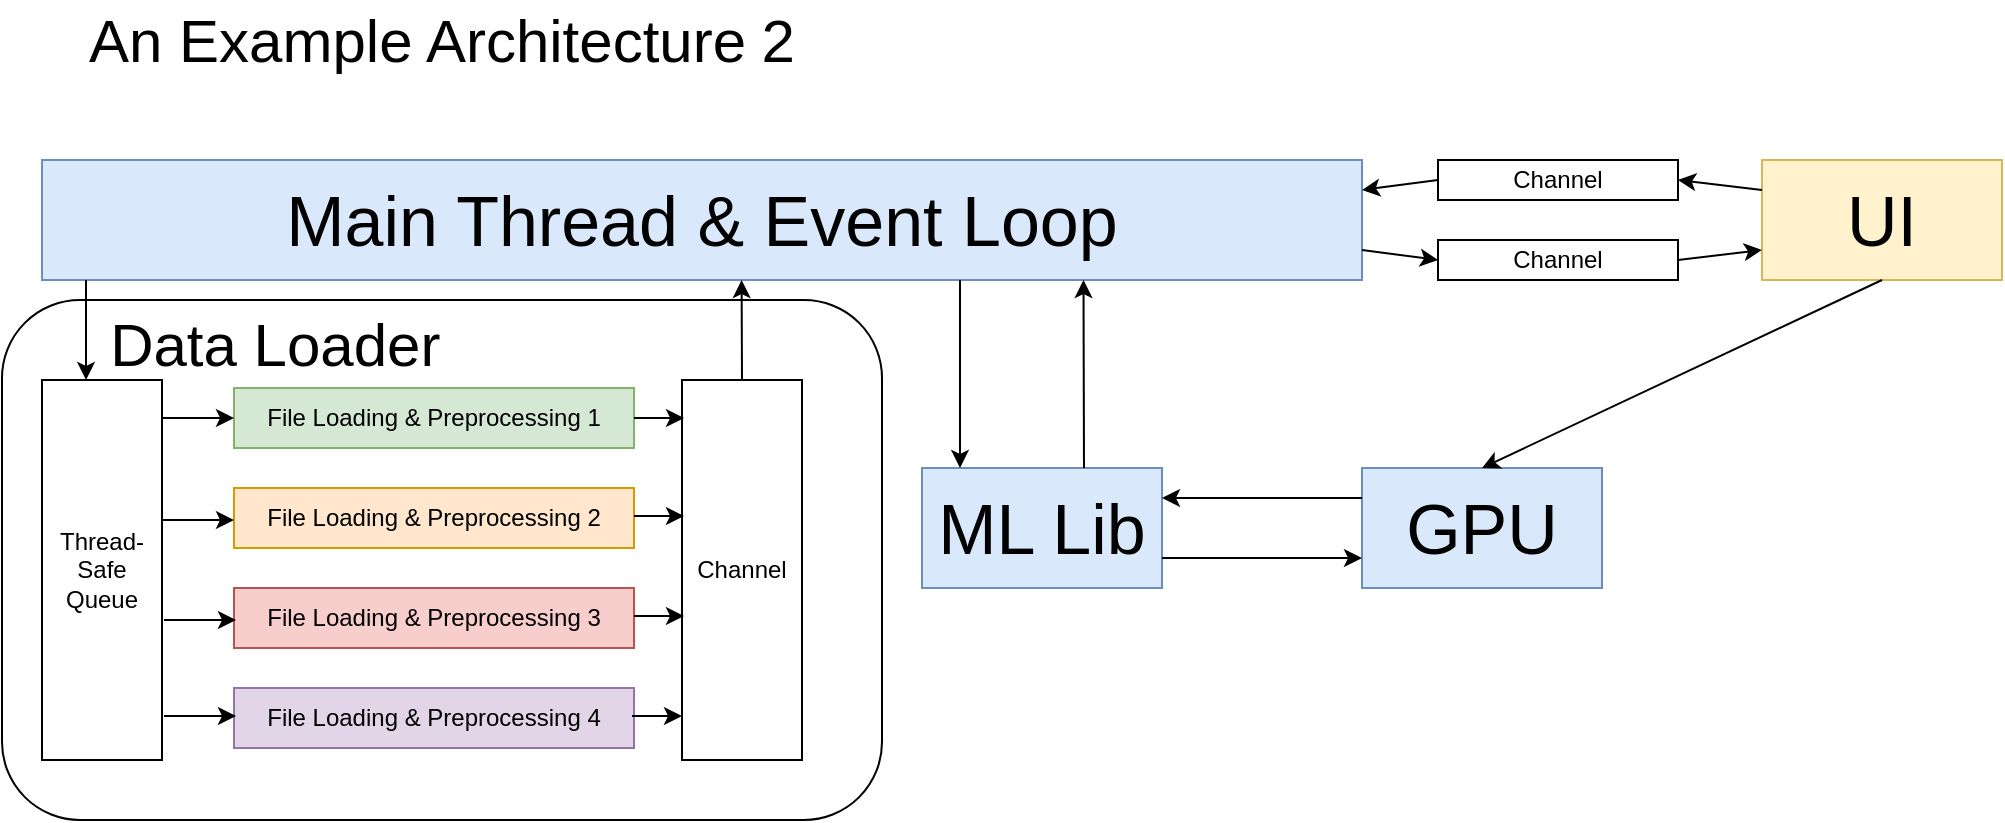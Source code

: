 <mxfile version="22.1.4" type="device">
  <diagram name="Page-1" id="VZIIqRRXdtm2IghGHygO">
    <mxGraphModel dx="1894" dy="404" grid="1" gridSize="10" guides="1" tooltips="1" connect="1" arrows="1" fold="1" page="1" pageScale="1" pageWidth="1100" pageHeight="850" math="0" shadow="0">
      <root>
        <mxCell id="0" />
        <mxCell id="1" parent="0" />
        <mxCell id="0mPEtGNie8D6mIqFINHg-2" value="&lt;div align=&quot;left&quot;&gt;&lt;font style=&quot;font-size: 30px;&quot;&gt;Data Loader&amp;nbsp;&amp;nbsp;&amp;nbsp;&amp;nbsp;&amp;nbsp;&amp;nbsp;&amp;nbsp;&amp;nbsp;&amp;nbsp;&amp;nbsp;&amp;nbsp;&amp;nbsp;&amp;nbsp;&amp;nbsp;&amp;nbsp;&amp;nbsp;&amp;nbsp;&amp;nbsp;&amp;nbsp;&amp;nbsp; &lt;br&gt;&lt;/font&gt;&lt;/div&gt;&lt;div align=&quot;left&quot;&gt;&lt;br&gt;&lt;/div&gt;&lt;div align=&quot;left&quot;&gt;&lt;br&gt;&lt;/div&gt;&lt;div align=&quot;left&quot;&gt;&lt;br&gt;&lt;/div&gt;&lt;div align=&quot;left&quot;&gt;&lt;br&gt;&lt;/div&gt;&lt;div align=&quot;left&quot;&gt;&lt;br&gt;&lt;/div&gt;&lt;div align=&quot;left&quot;&gt;&lt;br&gt;&lt;/div&gt;&lt;div align=&quot;left&quot;&gt;&lt;br&gt;&lt;/div&gt;&lt;div align=&quot;left&quot;&gt;&lt;br&gt;&lt;/div&gt;&lt;div align=&quot;left&quot;&gt;&lt;br&gt;&lt;/div&gt;&lt;div align=&quot;left&quot;&gt;&lt;br&gt;&lt;/div&gt;&lt;div align=&quot;left&quot;&gt;&lt;br&gt;&lt;/div&gt;&lt;div align=&quot;left&quot;&gt;&lt;br&gt;&lt;/div&gt;&lt;div align=&quot;left&quot;&gt;&lt;br&gt;&lt;/div&gt;&lt;div align=&quot;left&quot;&gt;&lt;br&gt;&lt;/div&gt;&lt;div align=&quot;left&quot;&gt;&lt;br&gt;&lt;/div&gt;" style="rounded=1;whiteSpace=wrap;html=1;" vertex="1" parent="1">
          <mxGeometry x="-20" y="150" width="440" height="260" as="geometry" />
        </mxCell>
        <mxCell id="_TdYrGXOl9mhUC9RWLGF-2" value="&lt;font style=&quot;font-size: 35px;&quot;&gt;Main Thread&lt;/font&gt;&lt;font style=&quot;font-size: 35px;&quot;&gt; &amp;amp; Event Loop&lt;/font&gt;" style="rounded=0;whiteSpace=wrap;html=1;fillColor=#dae8fc;strokeColor=#6c8ebf;" parent="1" vertex="1">
          <mxGeometry y="80" width="660" height="60" as="geometry" />
        </mxCell>
        <mxCell id="_TdYrGXOl9mhUC9RWLGF-3" value="&lt;font style=&quot;font-size: 30px;&quot;&gt;An Example Architecture&lt;/font&gt;&lt;font style=&quot;font-size: 28px;&quot;&gt; &lt;/font&gt;&lt;font style=&quot;font-size: 30px;&quot;&gt;2&lt;/font&gt;" style="text;html=1;strokeColor=none;fillColor=none;align=center;verticalAlign=middle;whiteSpace=wrap;rounded=0;" parent="1" vertex="1">
          <mxGeometry width="400" height="40" as="geometry" />
        </mxCell>
        <mxCell id="_TdYrGXOl9mhUC9RWLGF-5" value="Thread-Safe Queue" style="rounded=0;whiteSpace=wrap;html=1;" parent="1" vertex="1">
          <mxGeometry y="190" width="60" height="190" as="geometry" />
        </mxCell>
        <mxCell id="_TdYrGXOl9mhUC9RWLGF-7" value="" style="endArrow=classic;html=1;rounded=0;entryX=0.367;entryY=0;entryDx=0;entryDy=0;entryPerimeter=0;" parent="1" target="_TdYrGXOl9mhUC9RWLGF-5" edge="1">
          <mxGeometry width="50" height="50" relative="1" as="geometry">
            <mxPoint x="22" y="140" as="sourcePoint" />
            <mxPoint x="390" y="240" as="targetPoint" />
          </mxGeometry>
        </mxCell>
        <mxCell id="_TdYrGXOl9mhUC9RWLGF-8" value="File Loading &amp;amp; Preprocessing 1" style="rounded=0;whiteSpace=wrap;html=1;fillColor=#d5e8d4;strokeColor=#82b366;" parent="1" vertex="1">
          <mxGeometry x="96" y="194" width="200" height="30" as="geometry" />
        </mxCell>
        <mxCell id="_TdYrGXOl9mhUC9RWLGF-9" value="File Loading &amp;amp; Preprocessing 2" style="rounded=0;whiteSpace=wrap;html=1;fillColor=#ffe6cc;strokeColor=#d79b00;" parent="1" vertex="1">
          <mxGeometry x="96" y="244" width="200" height="30" as="geometry" />
        </mxCell>
        <mxCell id="_TdYrGXOl9mhUC9RWLGF-10" value="File Loading &amp;amp; Preprocessing 3" style="rounded=0;whiteSpace=wrap;html=1;fillColor=#f8cecc;strokeColor=#b85450;" parent="1" vertex="1">
          <mxGeometry x="96" y="294" width="200" height="30" as="geometry" />
        </mxCell>
        <mxCell id="_TdYrGXOl9mhUC9RWLGF-14" value="File Loading &amp;amp; Preprocessing 4" style="rounded=0;whiteSpace=wrap;html=1;fillColor=#e1d5e7;strokeColor=#9673a6;shadow=0;glass=0;" parent="1" vertex="1">
          <mxGeometry x="96" y="344" width="200" height="30" as="geometry" />
        </mxCell>
        <mxCell id="_TdYrGXOl9mhUC9RWLGF-17" value="" style="endArrow=classic;html=1;rounded=0;exitX=1.067;exitY=0.105;exitDx=0;exitDy=0;exitPerimeter=0;" parent="1" edge="1">
          <mxGeometry width="50" height="50" relative="1" as="geometry">
            <mxPoint x="60.02" y="259.95" as="sourcePoint" />
            <mxPoint x="96" y="260" as="targetPoint" />
          </mxGeometry>
        </mxCell>
        <mxCell id="_TdYrGXOl9mhUC9RWLGF-18" value="" style="endArrow=classic;html=1;rounded=0;exitX=1.067;exitY=0.105;exitDx=0;exitDy=0;exitPerimeter=0;" parent="1" edge="1">
          <mxGeometry width="50" height="50" relative="1" as="geometry">
            <mxPoint x="61.02" y="309.95" as="sourcePoint" />
            <mxPoint x="97" y="310" as="targetPoint" />
          </mxGeometry>
        </mxCell>
        <mxCell id="_TdYrGXOl9mhUC9RWLGF-19" value="" style="endArrow=classic;html=1;rounded=0;exitX=1.067;exitY=0.105;exitDx=0;exitDy=0;exitPerimeter=0;" parent="1" edge="1">
          <mxGeometry width="50" height="50" relative="1" as="geometry">
            <mxPoint x="61.02" y="357.95" as="sourcePoint" />
            <mxPoint x="97" y="358" as="targetPoint" />
          </mxGeometry>
        </mxCell>
        <mxCell id="_TdYrGXOl9mhUC9RWLGF-20" value="Channel" style="rounded=0;whiteSpace=wrap;html=1;" parent="1" vertex="1">
          <mxGeometry x="320" y="190" width="60" height="190" as="geometry" />
        </mxCell>
        <mxCell id="_TdYrGXOl9mhUC9RWLGF-21" value="" style="endArrow=classic;html=1;rounded=0;exitX=1;exitY=0.5;exitDx=0;exitDy=0;entryX=0.017;entryY=0.1;entryDx=0;entryDy=0;entryPerimeter=0;" parent="1" source="_TdYrGXOl9mhUC9RWLGF-8" target="_TdYrGXOl9mhUC9RWLGF-20" edge="1">
          <mxGeometry width="50" height="50" relative="1" as="geometry">
            <mxPoint x="340" y="290" as="sourcePoint" />
            <mxPoint x="390" y="240" as="targetPoint" />
          </mxGeometry>
        </mxCell>
        <mxCell id="_TdYrGXOl9mhUC9RWLGF-22" value="" style="endArrow=classic;html=1;rounded=0;exitX=1;exitY=0.5;exitDx=0;exitDy=0;entryX=0.017;entryY=0.1;entryDx=0;entryDy=0;entryPerimeter=0;" parent="1" edge="1">
          <mxGeometry width="50" height="50" relative="1" as="geometry">
            <mxPoint x="296" y="258" as="sourcePoint" />
            <mxPoint x="321" y="258" as="targetPoint" />
          </mxGeometry>
        </mxCell>
        <mxCell id="_TdYrGXOl9mhUC9RWLGF-23" value="" style="endArrow=classic;html=1;rounded=0;exitX=1;exitY=0.5;exitDx=0;exitDy=0;entryX=0.017;entryY=0.1;entryDx=0;entryDy=0;entryPerimeter=0;" parent="1" edge="1">
          <mxGeometry width="50" height="50" relative="1" as="geometry">
            <mxPoint x="296" y="308" as="sourcePoint" />
            <mxPoint x="321" y="308" as="targetPoint" />
          </mxGeometry>
        </mxCell>
        <mxCell id="_TdYrGXOl9mhUC9RWLGF-24" value="" style="endArrow=classic;html=1;rounded=0;exitX=1;exitY=0.5;exitDx=0;exitDy=0;entryX=0.017;entryY=0.1;entryDx=0;entryDy=0;entryPerimeter=0;" parent="1" edge="1">
          <mxGeometry width="50" height="50" relative="1" as="geometry">
            <mxPoint x="295" y="358" as="sourcePoint" />
            <mxPoint x="320" y="358" as="targetPoint" />
          </mxGeometry>
        </mxCell>
        <mxCell id="_TdYrGXOl9mhUC9RWLGF-25" value="Channel" style="rounded=0;whiteSpace=wrap;html=1;" parent="1" vertex="1">
          <mxGeometry x="698" y="80" width="120" height="20" as="geometry" />
        </mxCell>
        <mxCell id="_TdYrGXOl9mhUC9RWLGF-26" value="Channel" style="rounded=0;whiteSpace=wrap;html=1;" parent="1" vertex="1">
          <mxGeometry x="698" y="120" width="120" height="20" as="geometry" />
        </mxCell>
        <mxCell id="_TdYrGXOl9mhUC9RWLGF-27" value="&lt;font style=&quot;font-size: 35px;&quot;&gt;UI&lt;/font&gt;" style="rounded=0;whiteSpace=wrap;html=1;fillColor=#fff2cc;strokeColor=#d6b656;" parent="1" vertex="1">
          <mxGeometry x="860" y="80" width="120" height="60" as="geometry" />
        </mxCell>
        <mxCell id="_TdYrGXOl9mhUC9RWLGF-31" value="" style="endArrow=classic;html=1;rounded=0;exitX=0;exitY=0.25;exitDx=0;exitDy=0;entryX=1;entryY=0.5;entryDx=0;entryDy=0;" parent="1" source="_TdYrGXOl9mhUC9RWLGF-27" target="_TdYrGXOl9mhUC9RWLGF-25" edge="1">
          <mxGeometry width="50" height="50" relative="1" as="geometry">
            <mxPoint x="740" y="290" as="sourcePoint" />
            <mxPoint x="790" y="240" as="targetPoint" />
          </mxGeometry>
        </mxCell>
        <mxCell id="_TdYrGXOl9mhUC9RWLGF-32" value="" style="endArrow=classic;html=1;rounded=0;exitX=1;exitY=0.75;exitDx=0;exitDy=0;entryX=0;entryY=0.5;entryDx=0;entryDy=0;" parent="1" source="_TdYrGXOl9mhUC9RWLGF-2" target="_TdYrGXOl9mhUC9RWLGF-26" edge="1">
          <mxGeometry width="50" height="50" relative="1" as="geometry">
            <mxPoint x="870" y="105" as="sourcePoint" />
            <mxPoint x="828" y="100" as="targetPoint" />
          </mxGeometry>
        </mxCell>
        <mxCell id="_TdYrGXOl9mhUC9RWLGF-33" value="" style="endArrow=classic;html=1;rounded=0;exitX=1;exitY=0.5;exitDx=0;exitDy=0;entryX=0;entryY=0.75;entryDx=0;entryDy=0;" parent="1" source="_TdYrGXOl9mhUC9RWLGF-26" target="_TdYrGXOl9mhUC9RWLGF-27" edge="1">
          <mxGeometry width="50" height="50" relative="1" as="geometry">
            <mxPoint x="880" y="115" as="sourcePoint" />
            <mxPoint x="838" y="110" as="targetPoint" />
          </mxGeometry>
        </mxCell>
        <mxCell id="_TdYrGXOl9mhUC9RWLGF-34" value="" style="endArrow=classic;html=1;rounded=0;entryX=1;entryY=0.25;entryDx=0;entryDy=0;exitX=0;exitY=0.5;exitDx=0;exitDy=0;" parent="1" source="_TdYrGXOl9mhUC9RWLGF-25" target="_TdYrGXOl9mhUC9RWLGF-2" edge="1">
          <mxGeometry width="50" height="50" relative="1" as="geometry">
            <mxPoint x="740" y="290" as="sourcePoint" />
            <mxPoint x="790" y="240" as="targetPoint" />
          </mxGeometry>
        </mxCell>
        <mxCell id="_TdYrGXOl9mhUC9RWLGF-35" value="&lt;font style=&quot;font-size: 35px;&quot;&gt;ML Lib&lt;br&gt;&lt;/font&gt;" style="rounded=0;whiteSpace=wrap;html=1;fillColor=#dae8fc;strokeColor=#6c8ebf;" parent="1" vertex="1">
          <mxGeometry x="440" y="234" width="120" height="60" as="geometry" />
        </mxCell>
        <mxCell id="_TdYrGXOl9mhUC9RWLGF-36" value="&lt;font style=&quot;font-size: 35px;&quot;&gt;GPU&lt;/font&gt;" style="rounded=0;whiteSpace=wrap;html=1;fillColor=#dae8fc;strokeColor=#6c8ebf;" parent="1" vertex="1">
          <mxGeometry x="660" y="234" width="120" height="60" as="geometry" />
        </mxCell>
        <mxCell id="_TdYrGXOl9mhUC9RWLGF-37" value="" style="endArrow=classic;html=1;rounded=0;exitX=1;exitY=0.75;exitDx=0;exitDy=0;entryX=0;entryY=0.75;entryDx=0;entryDy=0;" parent="1" source="_TdYrGXOl9mhUC9RWLGF-35" target="_TdYrGXOl9mhUC9RWLGF-36" edge="1">
          <mxGeometry width="50" height="50" relative="1" as="geometry">
            <mxPoint x="630" y="290" as="sourcePoint" />
            <mxPoint x="680" y="240" as="targetPoint" />
          </mxGeometry>
        </mxCell>
        <mxCell id="_TdYrGXOl9mhUC9RWLGF-39" value="" style="endArrow=classic;html=1;rounded=0;entryX=0.25;entryY=0;entryDx=0;entryDy=0;" parent="1" edge="1">
          <mxGeometry width="50" height="50" relative="1" as="geometry">
            <mxPoint x="459" y="140" as="sourcePoint" />
            <mxPoint x="459" y="234" as="targetPoint" />
          </mxGeometry>
        </mxCell>
        <mxCell id="_TdYrGXOl9mhUC9RWLGF-44" value="" style="endArrow=classic;html=1;rounded=0;entryX=0.789;entryY=1;entryDx=0;entryDy=0;entryPerimeter=0;exitX=0.675;exitY=0;exitDx=0;exitDy=0;exitPerimeter=0;" parent="1" source="_TdYrGXOl9mhUC9RWLGF-35" target="_TdYrGXOl9mhUC9RWLGF-2" edge="1">
          <mxGeometry width="50" height="50" relative="1" as="geometry">
            <mxPoint x="520" y="230" as="sourcePoint" />
            <mxPoint x="469" y="244" as="targetPoint" />
          </mxGeometry>
        </mxCell>
        <mxCell id="_TdYrGXOl9mhUC9RWLGF-45" value="" style="endArrow=classic;html=1;rounded=0;exitX=0;exitY=0.25;exitDx=0;exitDy=0;entryX=1;entryY=0.25;entryDx=0;entryDy=0;" parent="1" source="_TdYrGXOl9mhUC9RWLGF-36" target="_TdYrGXOl9mhUC9RWLGF-35" edge="1">
          <mxGeometry width="50" height="50" relative="1" as="geometry">
            <mxPoint x="570" y="289" as="sourcePoint" />
            <mxPoint x="670" y="289" as="targetPoint" />
          </mxGeometry>
        </mxCell>
        <mxCell id="_TdYrGXOl9mhUC9RWLGF-46" value="" style="endArrow=classic;html=1;rounded=0;exitX=0.5;exitY=1;exitDx=0;exitDy=0;entryX=0.5;entryY=0;entryDx=0;entryDy=0;" parent="1" source="_TdYrGXOl9mhUC9RWLGF-27" target="_TdYrGXOl9mhUC9RWLGF-36" edge="1">
          <mxGeometry width="50" height="50" relative="1" as="geometry">
            <mxPoint x="630" y="290" as="sourcePoint" />
            <mxPoint x="680" y="240" as="targetPoint" />
          </mxGeometry>
        </mxCell>
        <mxCell id="kxOVCbOjTyR0LZGigW59-1" value="" style="endArrow=classic;html=1;rounded=0;entryX=0.53;entryY=1;entryDx=0;entryDy=0;entryPerimeter=0;" parent="1" target="_TdYrGXOl9mhUC9RWLGF-2" edge="1">
          <mxGeometry width="50" height="50" relative="1" as="geometry">
            <mxPoint x="350" y="190" as="sourcePoint" />
            <mxPoint x="430" y="180" as="targetPoint" />
          </mxGeometry>
        </mxCell>
        <mxCell id="0mPEtGNie8D6mIqFINHg-3" value="" style="endArrow=classic;html=1;rounded=0;exitX=1.067;exitY=0.105;exitDx=0;exitDy=0;exitPerimeter=0;" edge="1" parent="1">
          <mxGeometry width="50" height="50" relative="1" as="geometry">
            <mxPoint x="60.02" y="208.95" as="sourcePoint" />
            <mxPoint x="96" y="209" as="targetPoint" />
          </mxGeometry>
        </mxCell>
      </root>
    </mxGraphModel>
  </diagram>
</mxfile>
